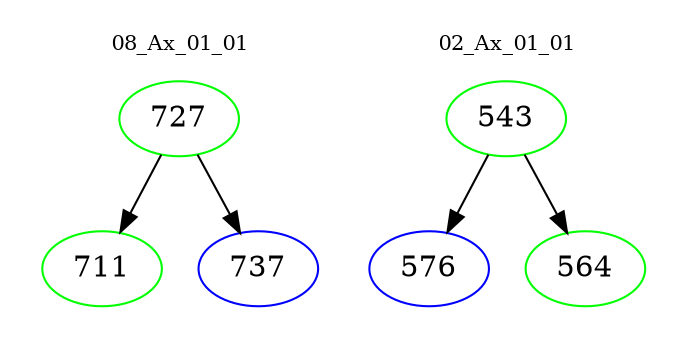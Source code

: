 digraph{
subgraph cluster_0 {
color = white
label = "08_Ax_01_01";
fontsize=10;
T0_727 [label="727", color="green"]
T0_727 -> T0_711 [color="black"]
T0_711 [label="711", color="green"]
T0_727 -> T0_737 [color="black"]
T0_737 [label="737", color="blue"]
}
subgraph cluster_1 {
color = white
label = "02_Ax_01_01";
fontsize=10;
T1_543 [label="543", color="green"]
T1_543 -> T1_576 [color="black"]
T1_576 [label="576", color="blue"]
T1_543 -> T1_564 [color="black"]
T1_564 [label="564", color="green"]
}
}
